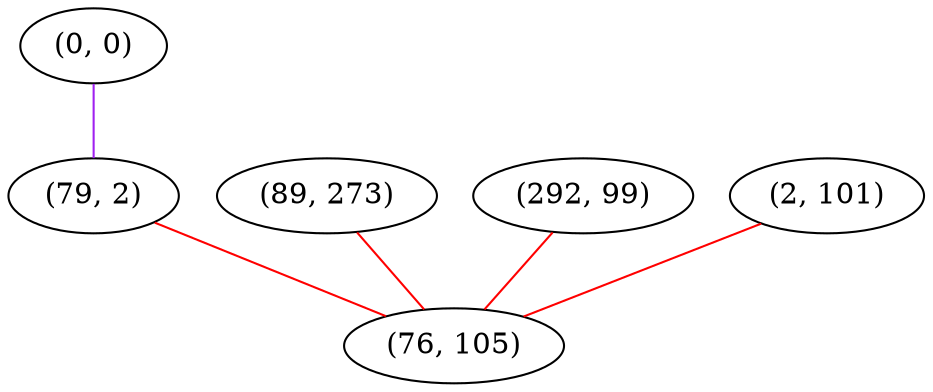 graph "" {
"(0, 0)";
"(89, 273)";
"(79, 2)";
"(292, 99)";
"(2, 101)";
"(76, 105)";
"(0, 0)" -- "(79, 2)"  [color=purple, key=0, weight=4];
"(89, 273)" -- "(76, 105)"  [color=red, key=0, weight=1];
"(79, 2)" -- "(76, 105)"  [color=red, key=0, weight=1];
"(292, 99)" -- "(76, 105)"  [color=red, key=0, weight=1];
"(2, 101)" -- "(76, 105)"  [color=red, key=0, weight=1];
}
